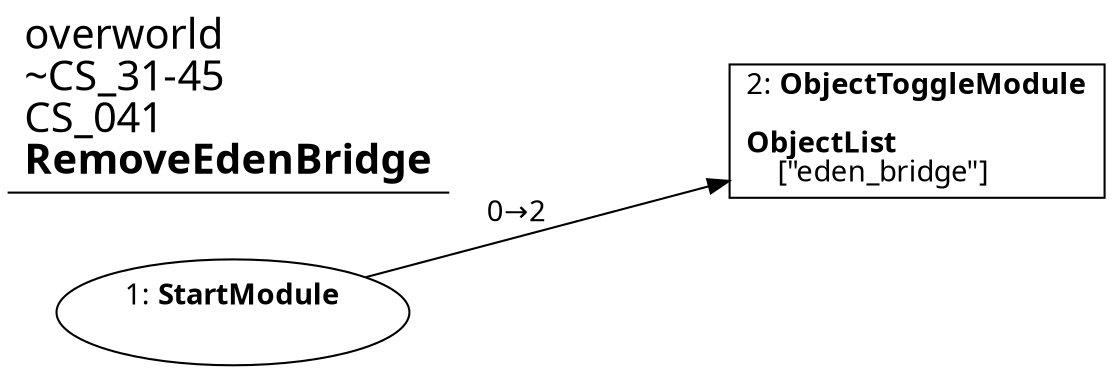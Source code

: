 digraph {
    layout = fdp;
    overlap = prism;
    sep = "+16";
    splines = spline;

    node [ shape = box ];

    graph [ fontname = "Segoe UI" ];
    node [ fontname = "Segoe UI" ];
    edge [ fontname = "Segoe UI" ];

    1 [ label = <1: <b>StartModule</b><br/><br/>> ];
    1 [ shape = oval ]
    1 [ pos = "0.14,-0.113000005!" ];
    1 -> 2 [ label = "0→2" ];

    2 [ label = <2: <b>ObjectToggleModule</b><br/><br/><b>ObjectList</b><br align="left"/>    [&quot;eden_bridge&quot;]<br align="left"/>> ];
    2 [ pos = "0.344,-0.067!" ];

    title [ pos = "0.13900001,-0.066!" ];
    title [ shape = underline ];
    title [ label = <<font point-size="20">overworld<br align="left"/>~CS_31-45<br align="left"/>CS_041<br align="left"/><b>RemoveEdenBridge</b><br align="left"/></font>> ];
}
